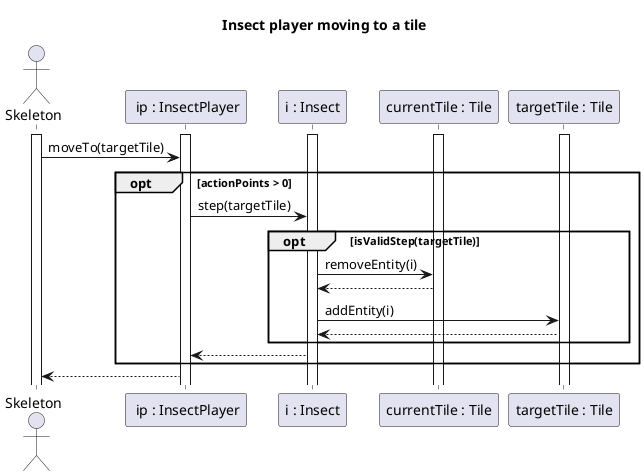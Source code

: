 @startuml Insect moving

title Insect player moving to a tile

actor "Skeleton" as PP
participant " ip : InsectPlayer" as IP
participant "i : Insect" as I
participant "currentTile : Tile" as Tx
participant "targetTile : Tile" as Ty

activate PP
activate I
activate Tx
activate Ty
activate IP

'tell don't ask... 
PP -> IP : moveTo(targetTile)
opt actionPoints > 0
IP -> I : step(targetTile)
opt isValidStep(targetTile)
I -> Tx : removeEntity(i)
Tx --> I
I -> Ty : addEntity(i)
Ty --> I
end
I --> IP 
end

IP --> PP


@enduml